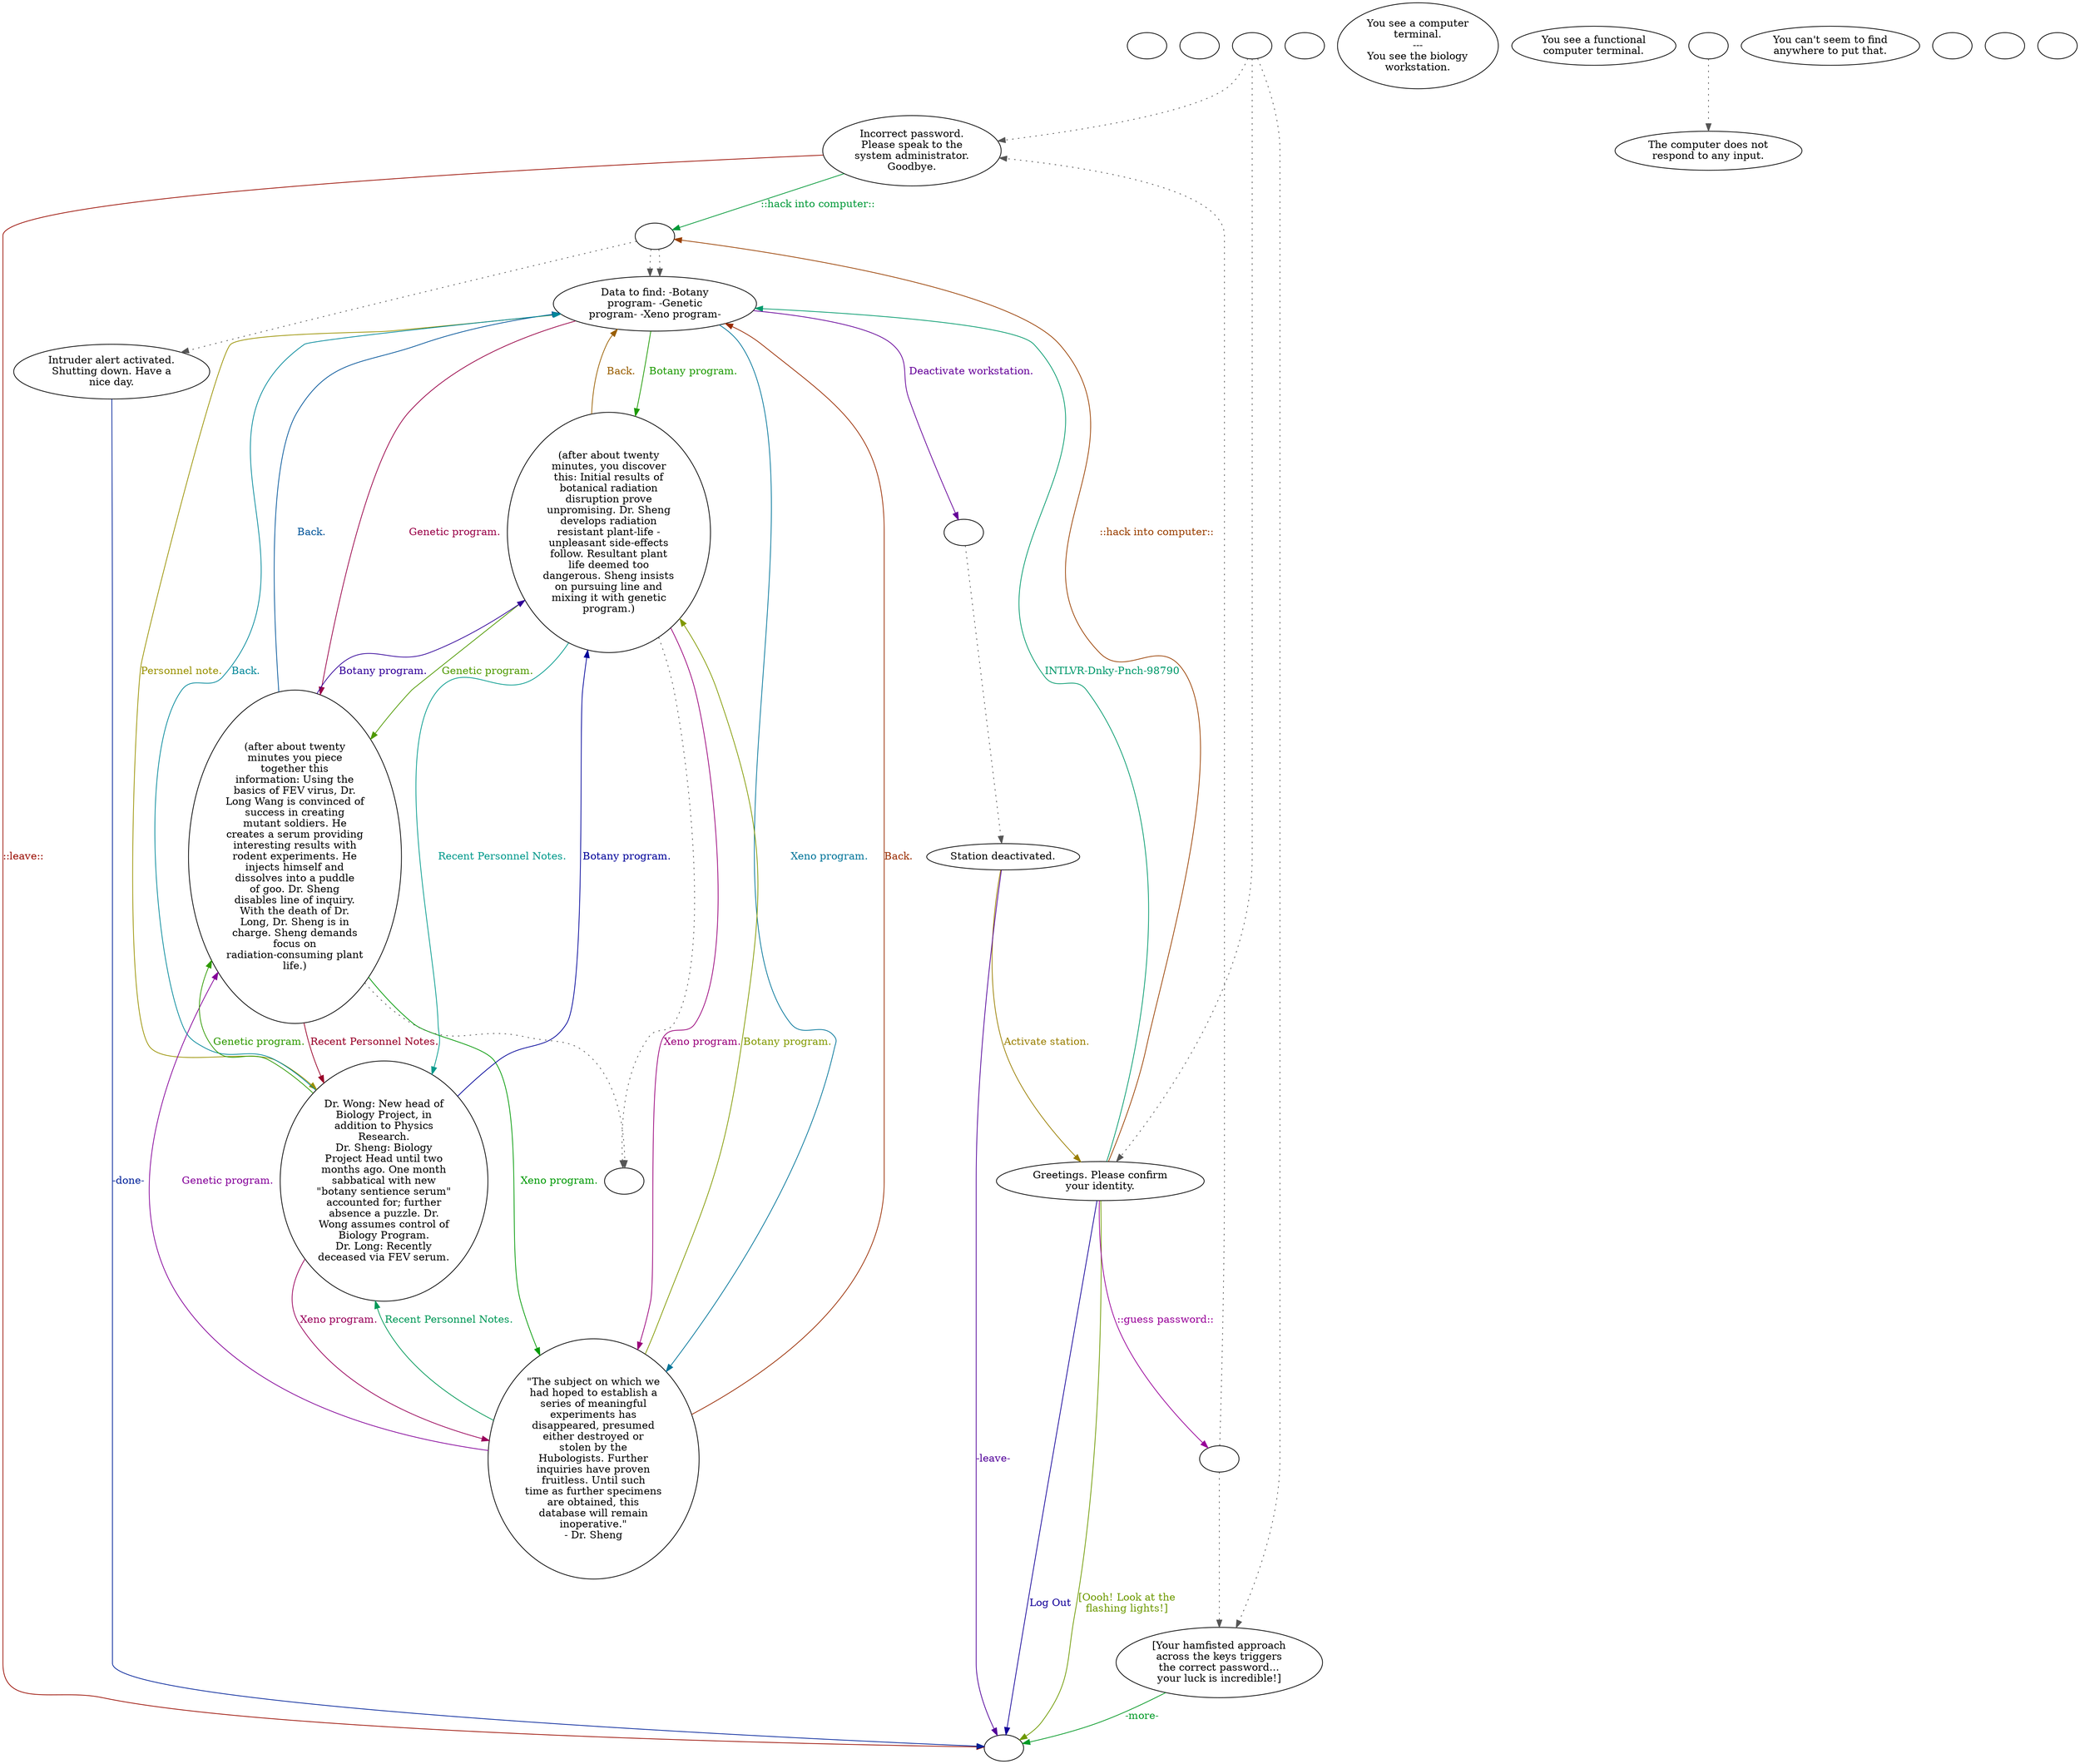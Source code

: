 digraph fsbiosta {
  "checkPartyMembersNearDoor" [style=filled       fillcolor="#FFFFFF"       color="#000000"]
  "checkPartyMembersNearDoor" [label=""]
  "start" [style=filled       fillcolor="#FFFFFF"       color="#000000"]
  "start" [label=""]
  "talk_p_proc" [style=filled       fillcolor="#FFFFFF"       color="#000000"]
  "talk_p_proc" -> "Node003" [style=dotted color="#555555"]
  "talk_p_proc" -> "Node010" [style=dotted color="#555555"]
  "talk_p_proc" -> "Node001" [style=dotted color="#555555"]
  "talk_p_proc" [label=""]
  "destroy_p_proc" [style=filled       fillcolor="#FFFFFF"       color="#000000"]
  "destroy_p_proc" [label=""]
  "look_at_p_proc" [style=filled       fillcolor="#FFFFFF"       color="#000000"]
  "look_at_p_proc" [label="You see a computer\nterminal.\n---\nYou see the biology\nworkstation."]
  "description_p_proc" [style=filled       fillcolor="#FFFFFF"       color="#000000"]
  "description_p_proc" [label="You see a functional\ncomputer terminal."]
  "use_skill_on_p_proc" [style=filled       fillcolor="#FFFFFF"       color="#000000"]
  "use_skill_on_p_proc" -> "use_p_proc" [style=dotted color="#555555"]
  "use_skill_on_p_proc" [label=""]
  "use_obj_on_p_proc" [style=filled       fillcolor="#FFFFFF"       color="#000000"]
  "use_obj_on_p_proc" [label="You can't seem to find\nanywhere to put that."]
  "damage_p_proc" [style=filled       fillcolor="#FFFFFF"       color="#000000"]
  "damage_p_proc" [label=""]
  "map_enter_p_proc" [style=filled       fillcolor="#FFFFFF"       color="#000000"]
  "map_enter_p_proc" [label=""]
  "use_p_proc" [style=filled       fillcolor="#FFFFFF"       color="#000000"]
  "use_p_proc" [label="The computer does not\nrespond to any input."]
  "timed_event_p_proc" [style=filled       fillcolor="#FFFFFF"       color="#000000"]
  "timed_event_p_proc" [label=""]
  "Node999" [style=filled       fillcolor="#FFFFFF"       color="#000000"]
  "Node999" [label=""]
  "Node001" [style=filled       fillcolor="#FFFFFF"       color="#000000"]
  "Node001" [label="Greetings. Please confirm\nyour identity."]
  "Node001" -> "Node999" [label="[Oooh! Look at the\nflashing lights!]" color="#6D9900" fontcolor="#6D9900"]
  "Node001" -> "NodeGuess" [label="::guess password::" color="#980099" fontcolor="#980099"]
  "Node001" -> "Node002" [label="INTLVR-Dnky-Pnch-98790" color="#00996B" fontcolor="#00996B"]
  "Node001" -> "NodeHack" [label="::hack into computer::" color="#993F00" fontcolor="#993F00"]
  "Node001" -> "Node999" [label="Log Out" color="#120099" fontcolor="#120099"]
  "Node002" [style=filled       fillcolor="#FFFFFF"       color="#000000"]
  "Node002" [label="Data to find: -Botany\nprogram- -Genetic\nprogram- -Xeno program-"]
  "Node002" -> "Node005" [label="Botany program." color="#1B9900" fontcolor="#1B9900"]
  "Node002" -> "Node006" [label="Genetic program." color="#990047" fontcolor="#990047"]
  "Node002" -> "Node007" [label="Xeno program." color="#007499" fontcolor="#007499"]
  "Node002" -> "Node008" [label="Personnel note." color="#999100" fontcolor="#999100"]
  "Node002" -> "Node009a" [label="Deactivate workstation." color="#650099" fontcolor="#650099"]
  "Node003" [style=filled       fillcolor="#FFFFFF"       color="#000000"]
  "Node003" [label="Incorrect password.\nPlease speak to the\nsystem administrator.\nGoodbye."]
  "Node003" -> "NodeHack" [label="::hack into computer::" color="#009938" fontcolor="#009938"]
  "Node003" -> "Node999" [label="::leave::" color="#990B00" fontcolor="#990B00"]
  "Node004" [style=filled       fillcolor="#FFFFFF"       color="#000000"]
  "Node004" [label="Intruder alert activated.\nShutting down. Have a\nnice day."]
  "Node004" -> "Node999" [label="-done-" color="#002199" fontcolor="#002199"]
  "Node005" [style=filled       fillcolor="#FFFFFF"       color="#000000"]
  "Node005" -> "doAdvance" [style=dotted color="#555555"]
  "Node005" [label="(after about twenty\nminutes, you discover\nthis: Initial results of\nbotanical radiation\ndisruption prove\nunpromising. Dr. Sheng\ndevelops radiation\nresistant plant-life -\nunpleasant side-effects\nfollow. Resultant plant\nlife deemed too\ndangerous. Sheng insists\non pursuing line and\nmixing it with genetic\nprogram.)"]
  "Node005" -> "Node006" [label="Genetic program." color="#4E9900" fontcolor="#4E9900"]
  "Node005" -> "Node007" [label="Xeno program." color="#99007A" fontcolor="#99007A"]
  "Node005" -> "Node008" [label="Recent Personnel Notes." color="#00998B" fontcolor="#00998B"]
  "Node005" -> "Node002" [label="Back." color="#995E00" fontcolor="#995E00"]
  "Node006" [style=filled       fillcolor="#FFFFFF"       color="#000000"]
  "Node006" -> "doAdvance" [style=dotted color="#555555"]
  "Node006" [label="(after about twenty\nminutes you piece\ntogether this\ninformation: Using the\nbasics of FEV virus, Dr.\nLong Wang is convinced of\nsuccess in creating\nmutant soldiers. He\ncreates a serum providing\ninteresting results with\nrodent experiments. He\ninjects himself and\ndissolves into a puddle\nof goo. Dr. Sheng\ndisables line of inquiry.\nWith the death of Dr.\nLong, Dr. Sheng is in\ncharge. Sheng demands\nfocus on\nradiation-consuming plant\nlife.)"]
  "Node006" -> "Node005" [label="Botany program." color="#320099" fontcolor="#320099"]
  "Node006" -> "Node007" [label="Xeno program." color="#009905" fontcolor="#009905"]
  "Node006" -> "Node008" [label="Recent Personnel Notes." color="#990028" fontcolor="#990028"]
  "Node006" -> "Node002" [label="Back." color="#005499" fontcolor="#005499"]
  "Node007" [style=filled       fillcolor="#FFFFFF"       color="#000000"]
  "Node007" [label="\"The subject on which we\nhad hoped to establish a\nseries of meaningful\nexperiments has\ndisappeared, presumed\neither destroyed or\nstolen by the\nHubologists. Further\ninquiries have proven\nfruitless. Until such\ntime as further specimens\nare obtained, this\ndatabase will remain\ninoperative.\"\n- Dr. Sheng"]
  "Node007" -> "Node005" [label="Botany program." color="#819900" fontcolor="#819900"]
  "Node007" -> "Node006" [label="Genetic program." color="#840099" fontcolor="#840099"]
  "Node007" -> "Node008" [label="Recent Personnel Notes." color="#009958" fontcolor="#009958"]
  "Node007" -> "Node002" [label="Back." color="#992B00" fontcolor="#992B00"]
  "Node008" [style=filled       fillcolor="#FFFFFF"       color="#000000"]
  "Node008" [label="Dr. Wong: New head of\nBiology Project, in\naddition to Physics\nResearch.\nDr. Sheng: Biology\nProject Head until two\nmonths ago. One month\nsabbatical with new\n\"botany sentience serum\"\naccounted for; further\nabsence a puzzle. Dr.\nWong assumes control of\nBiology Program.\nDr. Long: Recently\ndeceased via FEV serum."]
  "Node008" -> "Node005" [label="Botany program." color="#000299" fontcolor="#000299"]
  "Node008" -> "Node006" [label="Genetic program." color="#2E9900" fontcolor="#2E9900"]
  "Node008" -> "Node007" [label="Xeno program." color="#99005B" fontcolor="#99005B"]
  "Node008" -> "Node002" [label="Back." color="#008799" fontcolor="#008799"]
  "Node009" [style=filled       fillcolor="#FFFFFF"       color="#000000"]
  "Node009" [label="Station deactivated."]
  "Node009" -> "Node001" [label="Activate station." color="#997E00" fontcolor="#997E00"]
  "Node009" -> "Node999" [label="-leave-" color="#510099" fontcolor="#510099"]
  "Node010" [style=filled       fillcolor="#FFFFFF"       color="#000000"]
  "Node010" [label="[Your hamfisted approach\nacross the keys triggers\nthe correct password...\nyour luck is incredible!]"]
  "Node010" -> "Node999" [label="-more-" color="#009925" fontcolor="#009925"]
  "NodeHack" [style=filled       fillcolor="#FFFFFF"       color="#000000"]
  "NodeHack" -> "Node002" [style=dotted color="#555555"]
  "NodeHack" -> "Node002" [style=dotted color="#555555"]
  "NodeHack" -> "Node004" [style=dotted color="#555555"]
  "NodeHack" [label=""]
  "NodeGuess" [style=filled       fillcolor="#FFFFFF"       color="#000000"]
  "NodeGuess" -> "Node010" [style=dotted color="#555555"]
  "NodeGuess" -> "Node003" [style=dotted color="#555555"]
  "NodeGuess" [label=""]
  "Node009a" [style=filled       fillcolor="#FFFFFF"       color="#000000"]
  "Node009a" -> "Node009" [style=dotted color="#555555"]
  "Node009a" [label=""]
  "doAdvance" [style=filled       fillcolor="#FFFFFF"       color="#000000"]
  "doAdvance" [label=""]
}